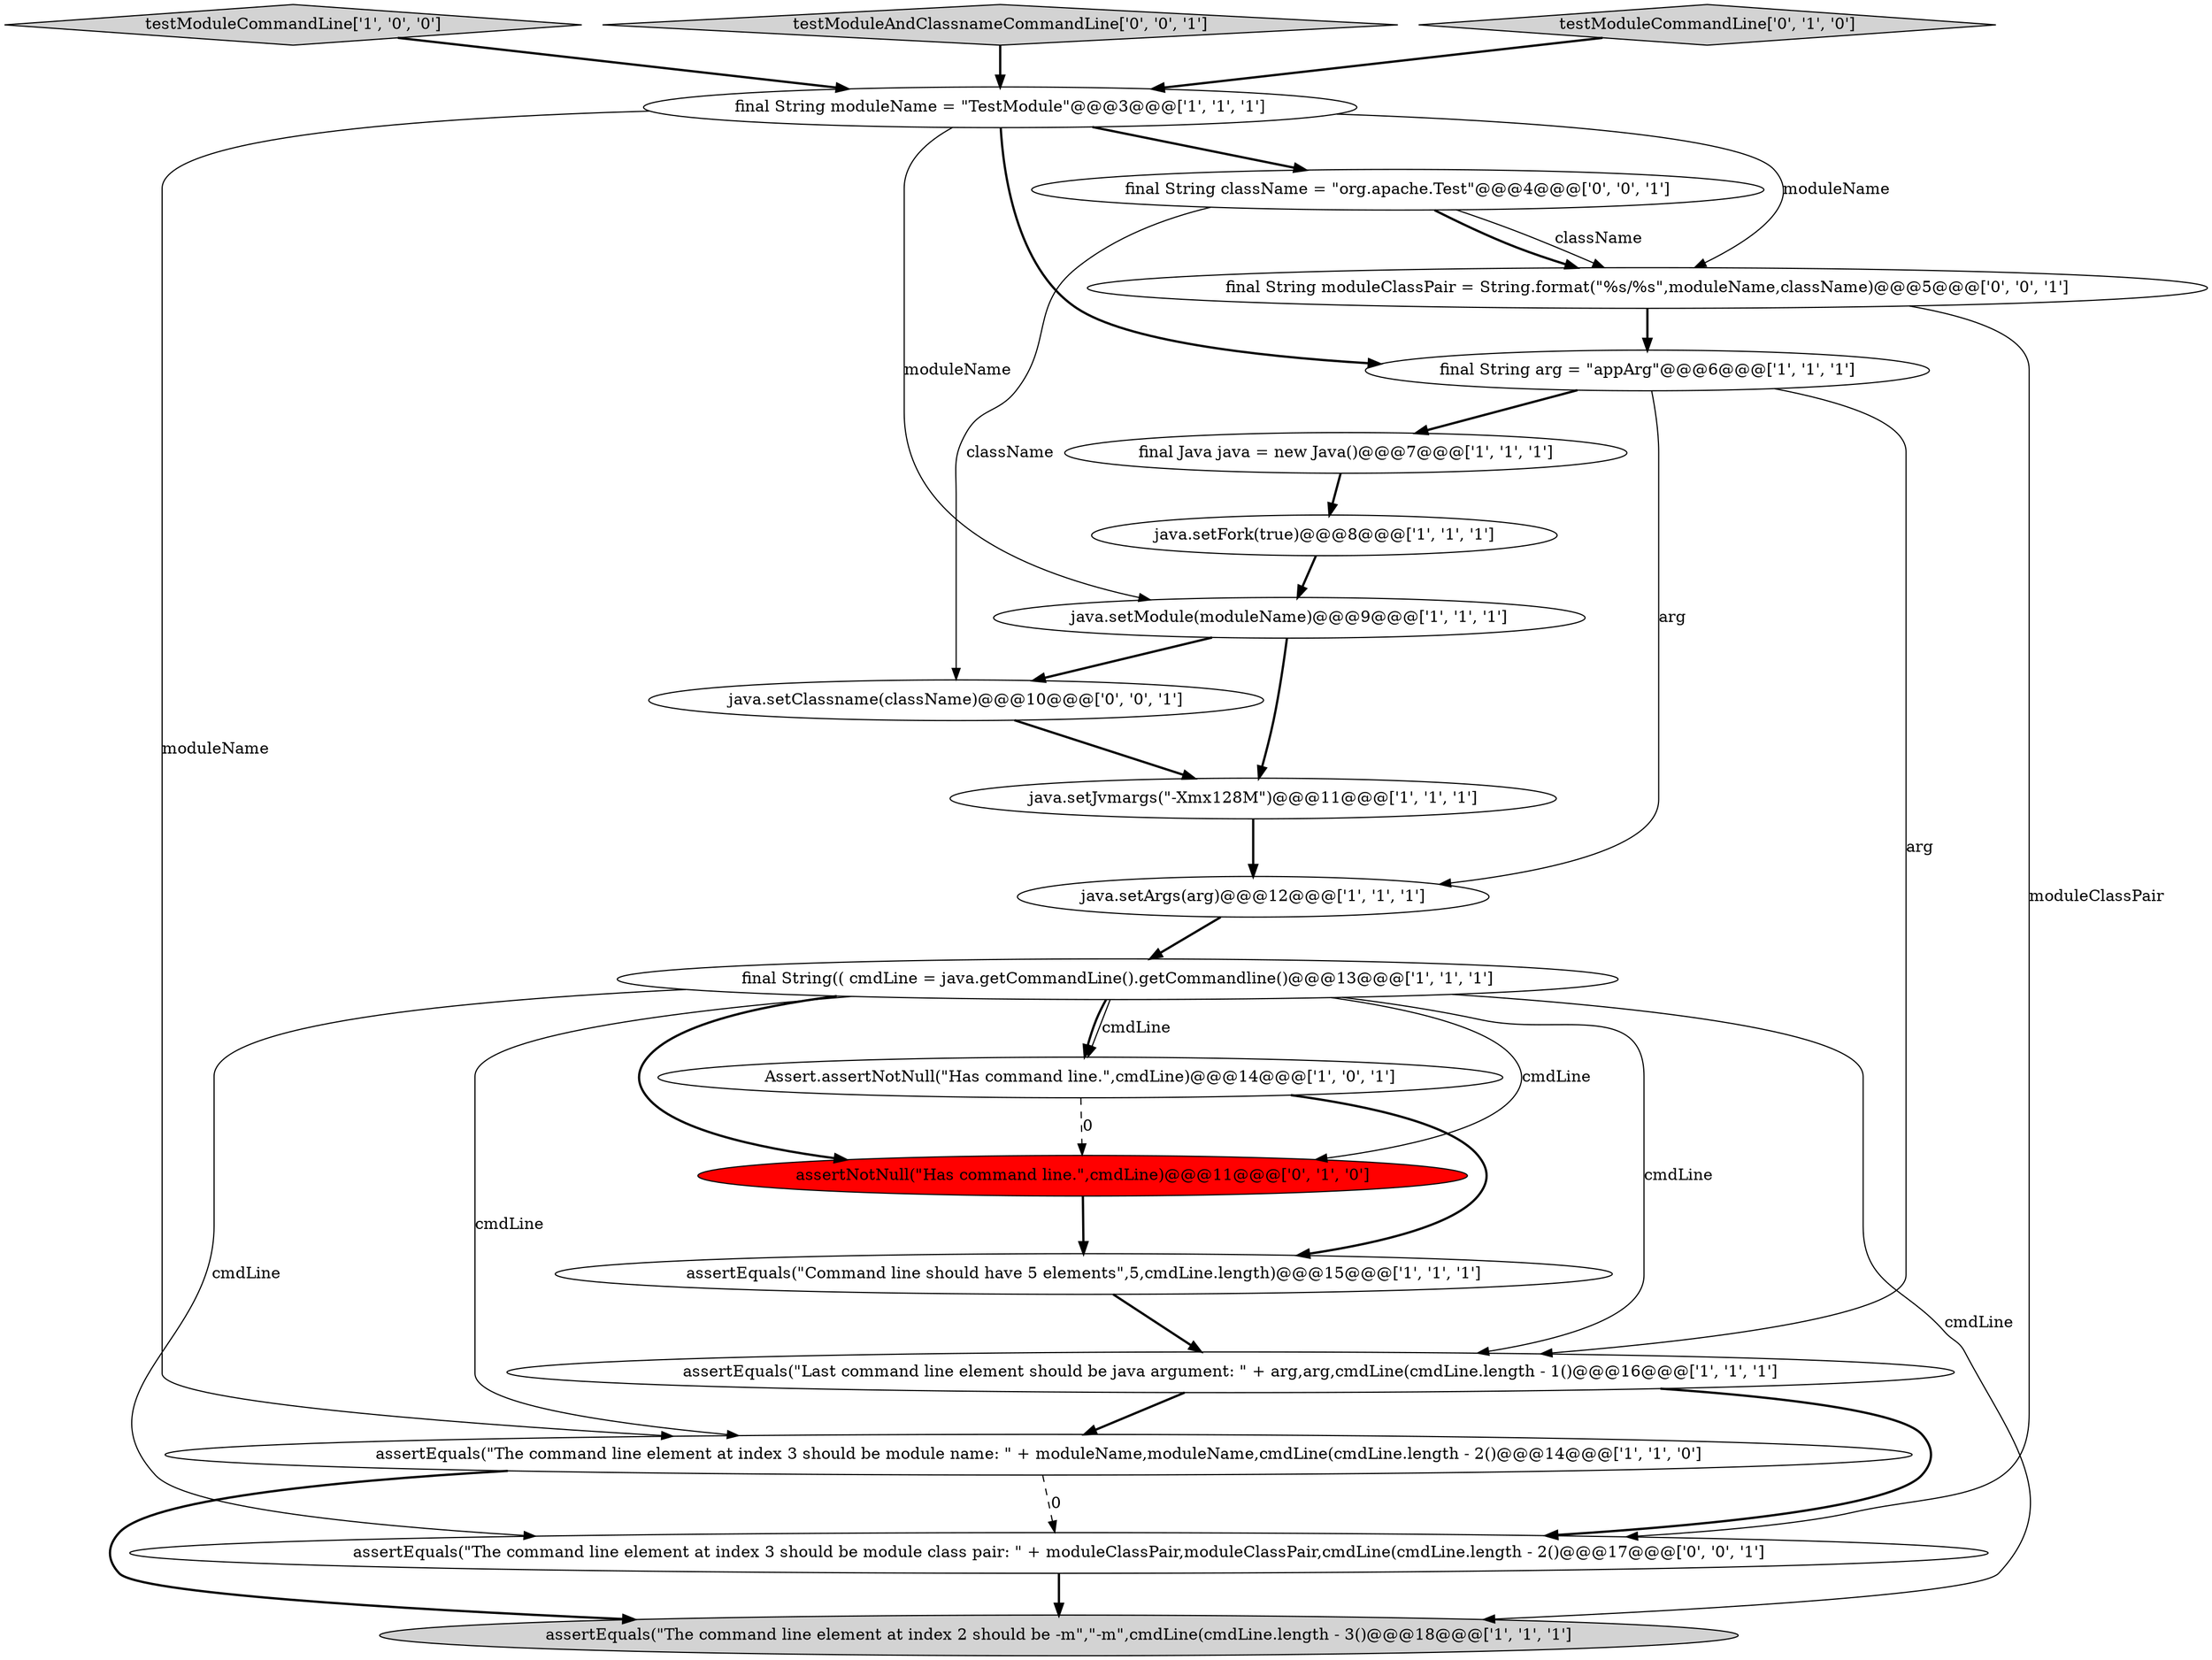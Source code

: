 digraph {
20 [style = filled, label = "final String moduleClassPair = String.format(\"%s/%s\",moduleName,className)@@@5@@@['0', '0', '1']", fillcolor = white, shape = ellipse image = "AAA0AAABBB3BBB"];
9 [style = filled, label = "java.setArgs(arg)@@@12@@@['1', '1', '1']", fillcolor = white, shape = ellipse image = "AAA0AAABBB1BBB"];
6 [style = filled, label = "final String arg = \"appArg\"@@@6@@@['1', '1', '1']", fillcolor = white, shape = ellipse image = "AAA0AAABBB1BBB"];
19 [style = filled, label = "final String className = \"org.apache.Test\"@@@4@@@['0', '0', '1']", fillcolor = white, shape = ellipse image = "AAA0AAABBB3BBB"];
10 [style = filled, label = "assertEquals(\"The command line element at index 3 should be module name: \" + moduleName,moduleName,cmdLine(cmdLine.length - 2()@@@14@@@['1', '1', '0']", fillcolor = white, shape = ellipse image = "AAA0AAABBB1BBB"];
5 [style = filled, label = "final String moduleName = \"TestModule\"@@@3@@@['1', '1', '1']", fillcolor = white, shape = ellipse image = "AAA0AAABBB1BBB"];
3 [style = filled, label = "testModuleCommandLine['1', '0', '0']", fillcolor = lightgray, shape = diamond image = "AAA0AAABBB1BBB"];
1 [style = filled, label = "java.setModule(moduleName)@@@9@@@['1', '1', '1']", fillcolor = white, shape = ellipse image = "AAA0AAABBB1BBB"];
17 [style = filled, label = "testModuleAndClassnameCommandLine['0', '0', '1']", fillcolor = lightgray, shape = diamond image = "AAA0AAABBB3BBB"];
2 [style = filled, label = "assertEquals(\"Command line should have 5 elements\",5,cmdLine.length)@@@15@@@['1', '1', '1']", fillcolor = white, shape = ellipse image = "AAA0AAABBB1BBB"];
0 [style = filled, label = "final Java java = new Java()@@@7@@@['1', '1', '1']", fillcolor = white, shape = ellipse image = "AAA0AAABBB1BBB"];
18 [style = filled, label = "java.setClassname(className)@@@10@@@['0', '0', '1']", fillcolor = white, shape = ellipse image = "AAA0AAABBB3BBB"];
16 [style = filled, label = "assertEquals(\"The command line element at index 3 should be module class pair: \" + moduleClassPair,moduleClassPair,cmdLine(cmdLine.length - 2()@@@17@@@['0', '0', '1']", fillcolor = white, shape = ellipse image = "AAA0AAABBB3BBB"];
14 [style = filled, label = "assertNotNull(\"Has command line.\",cmdLine)@@@11@@@['0', '1', '0']", fillcolor = red, shape = ellipse image = "AAA1AAABBB2BBB"];
7 [style = filled, label = "final String(( cmdLine = java.getCommandLine().getCommandline()@@@13@@@['1', '1', '1']", fillcolor = white, shape = ellipse image = "AAA0AAABBB1BBB"];
4 [style = filled, label = "java.setFork(true)@@@8@@@['1', '1', '1']", fillcolor = white, shape = ellipse image = "AAA0AAABBB1BBB"];
11 [style = filled, label = "Assert.assertNotNull(\"Has command line.\",cmdLine)@@@14@@@['1', '0', '1']", fillcolor = white, shape = ellipse image = "AAA0AAABBB1BBB"];
12 [style = filled, label = "assertEquals(\"Last command line element should be java argument: \" + arg,arg,cmdLine(cmdLine.length - 1()@@@16@@@['1', '1', '1']", fillcolor = white, shape = ellipse image = "AAA0AAABBB1BBB"];
15 [style = filled, label = "testModuleCommandLine['0', '1', '0']", fillcolor = lightgray, shape = diamond image = "AAA0AAABBB2BBB"];
8 [style = filled, label = "assertEquals(\"The command line element at index 2 should be -m\",\"-m\",cmdLine(cmdLine.length - 3()@@@18@@@['1', '1', '1']", fillcolor = lightgray, shape = ellipse image = "AAA0AAABBB1BBB"];
13 [style = filled, label = "java.setJvmargs(\"-Xmx128M\")@@@11@@@['1', '1', '1']", fillcolor = white, shape = ellipse image = "AAA0AAABBB1BBB"];
7->12 [style = solid, label="cmdLine"];
5->20 [style = solid, label="moduleName"];
7->16 [style = solid, label="cmdLine"];
17->5 [style = bold, label=""];
7->11 [style = bold, label=""];
16->8 [style = bold, label=""];
19->20 [style = bold, label=""];
7->10 [style = solid, label="cmdLine"];
7->8 [style = solid, label="cmdLine"];
7->11 [style = solid, label="cmdLine"];
7->14 [style = solid, label="cmdLine"];
1->18 [style = bold, label=""];
6->0 [style = bold, label=""];
12->16 [style = bold, label=""];
20->6 [style = bold, label=""];
9->7 [style = bold, label=""];
1->13 [style = bold, label=""];
11->2 [style = bold, label=""];
15->5 [style = bold, label=""];
2->12 [style = bold, label=""];
7->14 [style = bold, label=""];
5->19 [style = bold, label=""];
3->5 [style = bold, label=""];
12->10 [style = bold, label=""];
5->1 [style = solid, label="moduleName"];
6->9 [style = solid, label="arg"];
5->6 [style = bold, label=""];
10->8 [style = bold, label=""];
6->12 [style = solid, label="arg"];
5->10 [style = solid, label="moduleName"];
0->4 [style = bold, label=""];
19->18 [style = solid, label="className"];
11->14 [style = dashed, label="0"];
19->20 [style = solid, label="className"];
18->13 [style = bold, label=""];
20->16 [style = solid, label="moduleClassPair"];
4->1 [style = bold, label=""];
14->2 [style = bold, label=""];
13->9 [style = bold, label=""];
10->16 [style = dashed, label="0"];
}
